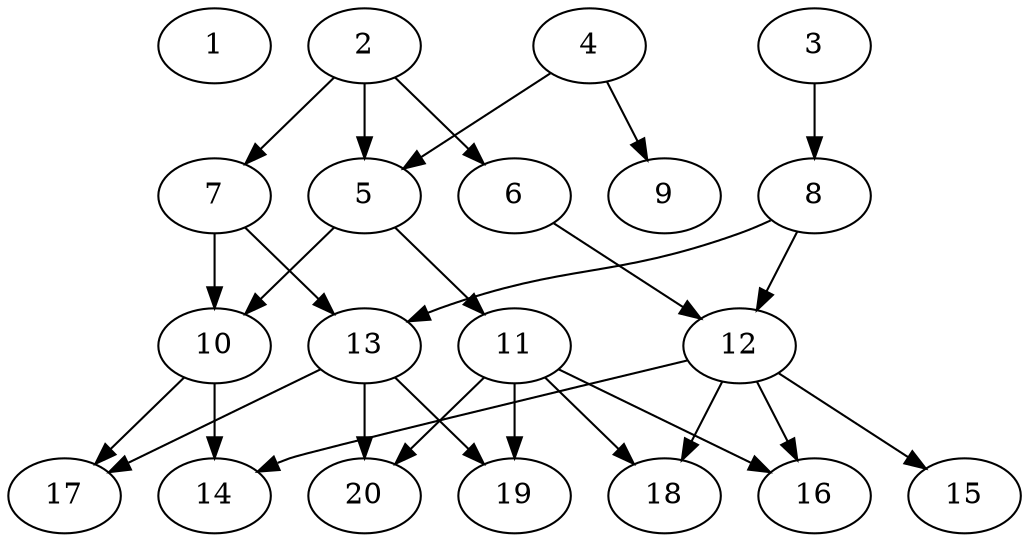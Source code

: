 // DAG automatically generated by daggen at Sat Jul 27 15:38:13 2019
// ./daggen --dot -n 20 --ccr 0.3 --fat 0.6 --regular 0.5 --density 0.4 --mindata 5242880 --maxdata 52428800 
digraph G {
  1 [size="43182080", alpha="0.14", expect_size="12954624"] 
  2 [size="118753280", alpha="0.20", expect_size="35625984"] 
  2 -> 5 [size ="35625984"]
  2 -> 6 [size ="35625984"]
  2 -> 7 [size ="35625984"]
  3 [size="55169707", alpha="0.19", expect_size="16550912"] 
  3 -> 8 [size ="16550912"]
  4 [size="103454720", alpha="0.20", expect_size="31036416"] 
  4 -> 5 [size ="31036416"]
  4 -> 9 [size ="31036416"]
  5 [size="58480640", alpha="0.03", expect_size="17544192"] 
  5 -> 10 [size ="17544192"]
  5 -> 11 [size ="17544192"]
  6 [size="25617067", alpha="0.04", expect_size="7685120"] 
  6 -> 12 [size ="7685120"]
  7 [size="44772693", alpha="0.07", expect_size="13431808"] 
  7 -> 10 [size ="13431808"]
  7 -> 13 [size ="13431808"]
  8 [size="122664960", alpha="0.12", expect_size="36799488"] 
  8 -> 12 [size ="36799488"]
  8 -> 13 [size ="36799488"]
  9 [size="145339733", alpha="0.04", expect_size="43601920"] 
  10 [size="34614613", alpha="0.08", expect_size="10384384"] 
  10 -> 14 [size ="10384384"]
  10 -> 17 [size ="10384384"]
  11 [size="168379733", alpha="0.05", expect_size="50513920"] 
  11 -> 16 [size ="50513920"]
  11 -> 18 [size ="50513920"]
  11 -> 19 [size ="50513920"]
  11 -> 20 [size ="50513920"]
  12 [size="123982507", alpha="0.09", expect_size="37194752"] 
  12 -> 14 [size ="37194752"]
  12 -> 15 [size ="37194752"]
  12 -> 16 [size ="37194752"]
  12 -> 18 [size ="37194752"]
  13 [size="121767253", alpha="0.02", expect_size="36530176"] 
  13 -> 17 [size ="36530176"]
  13 -> 19 [size ="36530176"]
  13 -> 20 [size ="36530176"]
  14 [size="115483307", alpha="0.18", expect_size="34644992"] 
  15 [size="115182933", alpha="0.02", expect_size="34554880"] 
  16 [size="136376320", alpha="0.06", expect_size="40912896"] 
  17 [size="171165013", alpha="0.05", expect_size="51349504"] 
  18 [size="70768640", alpha="0.04", expect_size="21230592"] 
  19 [size="166772053", alpha="0.19", expect_size="50031616"] 
  20 [size="42492587", alpha="0.03", expect_size="12747776"] 
}
